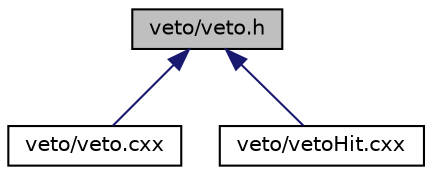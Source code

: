 digraph "veto/veto.h"
{
 // LATEX_PDF_SIZE
  edge [fontname="Helvetica",fontsize="10",labelfontname="Helvetica",labelfontsize="10"];
  node [fontname="Helvetica",fontsize="10",shape=record];
  Node1 [label="veto/veto.h",height=0.2,width=0.4,color="black", fillcolor="grey75", style="filled", fontcolor="black",tooltip=" "];
  Node1 -> Node2 [dir="back",color="midnightblue",fontsize="10",style="solid",fontname="Helvetica"];
  Node2 [label="veto/veto.cxx",height=0.2,width=0.4,color="black", fillcolor="white", style="filled",URL="$veto_8cxx.html",tooltip=" "];
  Node1 -> Node3 [dir="back",color="midnightblue",fontsize="10",style="solid",fontname="Helvetica"];
  Node3 [label="veto/vetoHit.cxx",height=0.2,width=0.4,color="black", fillcolor="white", style="filled",URL="$vetoHit_8cxx.html",tooltip=" "];
}
